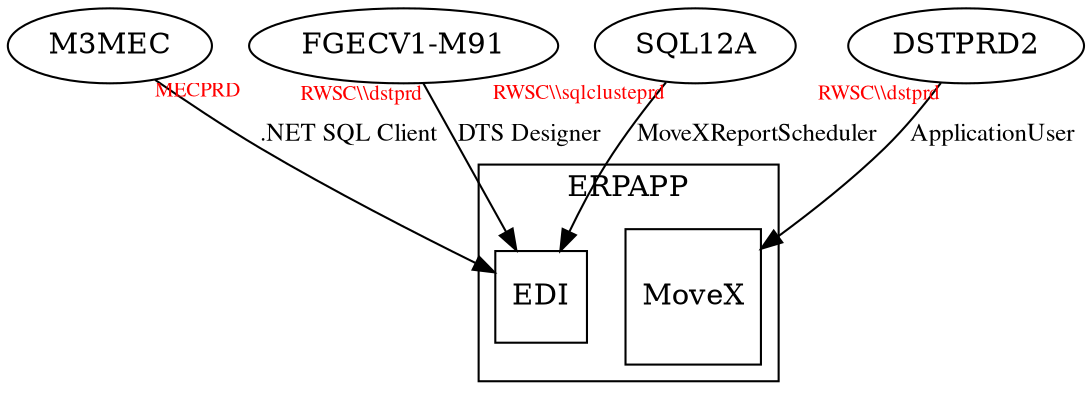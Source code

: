 digraph F {
    // User Nodes
    NODE [shape=oval];
    M3MEC [label=M3MEC ];
    "FGRECV1-M91" [label="FGECV1-M91"];
    "SQL12A" [label="SQL12A"]
    "DSTPRD2" [label="DSTPRD2"]

    // Data Nodes
    NODE [shape=square];
    subgraph clusterERPAPP {
        label=ERPAPP
        EDI [label=EDI];
        MoveX [label="MoveX"]
    }

    // Edges
    M3MEC->EDI [label=".NET SQL Client"; fontsize=12; fontname="times"; taillabel="MECPRD"; labelfontcolor=red; labelfontsize=10]
    "FGRECV1-M91"->EDI [label="DTS Designer"; fontsize=12; fontname="times"; taillabel="RWSC\\\\dstprd"; labelfontcolor=red; labelfontsize=10]
    "SQL12A"->EDI [label="MoveXReportScheduler"; fontsize=12; fontname="times"; taillabel="RWSC\\\\sqlclusteprd"; labelfontcolor=red; labelfontsize=10]
    "DSTPRD2"->"MoveX" [label="ApplicationUser"; fontsize=12; fontname="times"; taillabel="RWSC\\\\dstprd"; labelfontcolor=red; labelfontsize=10]
}